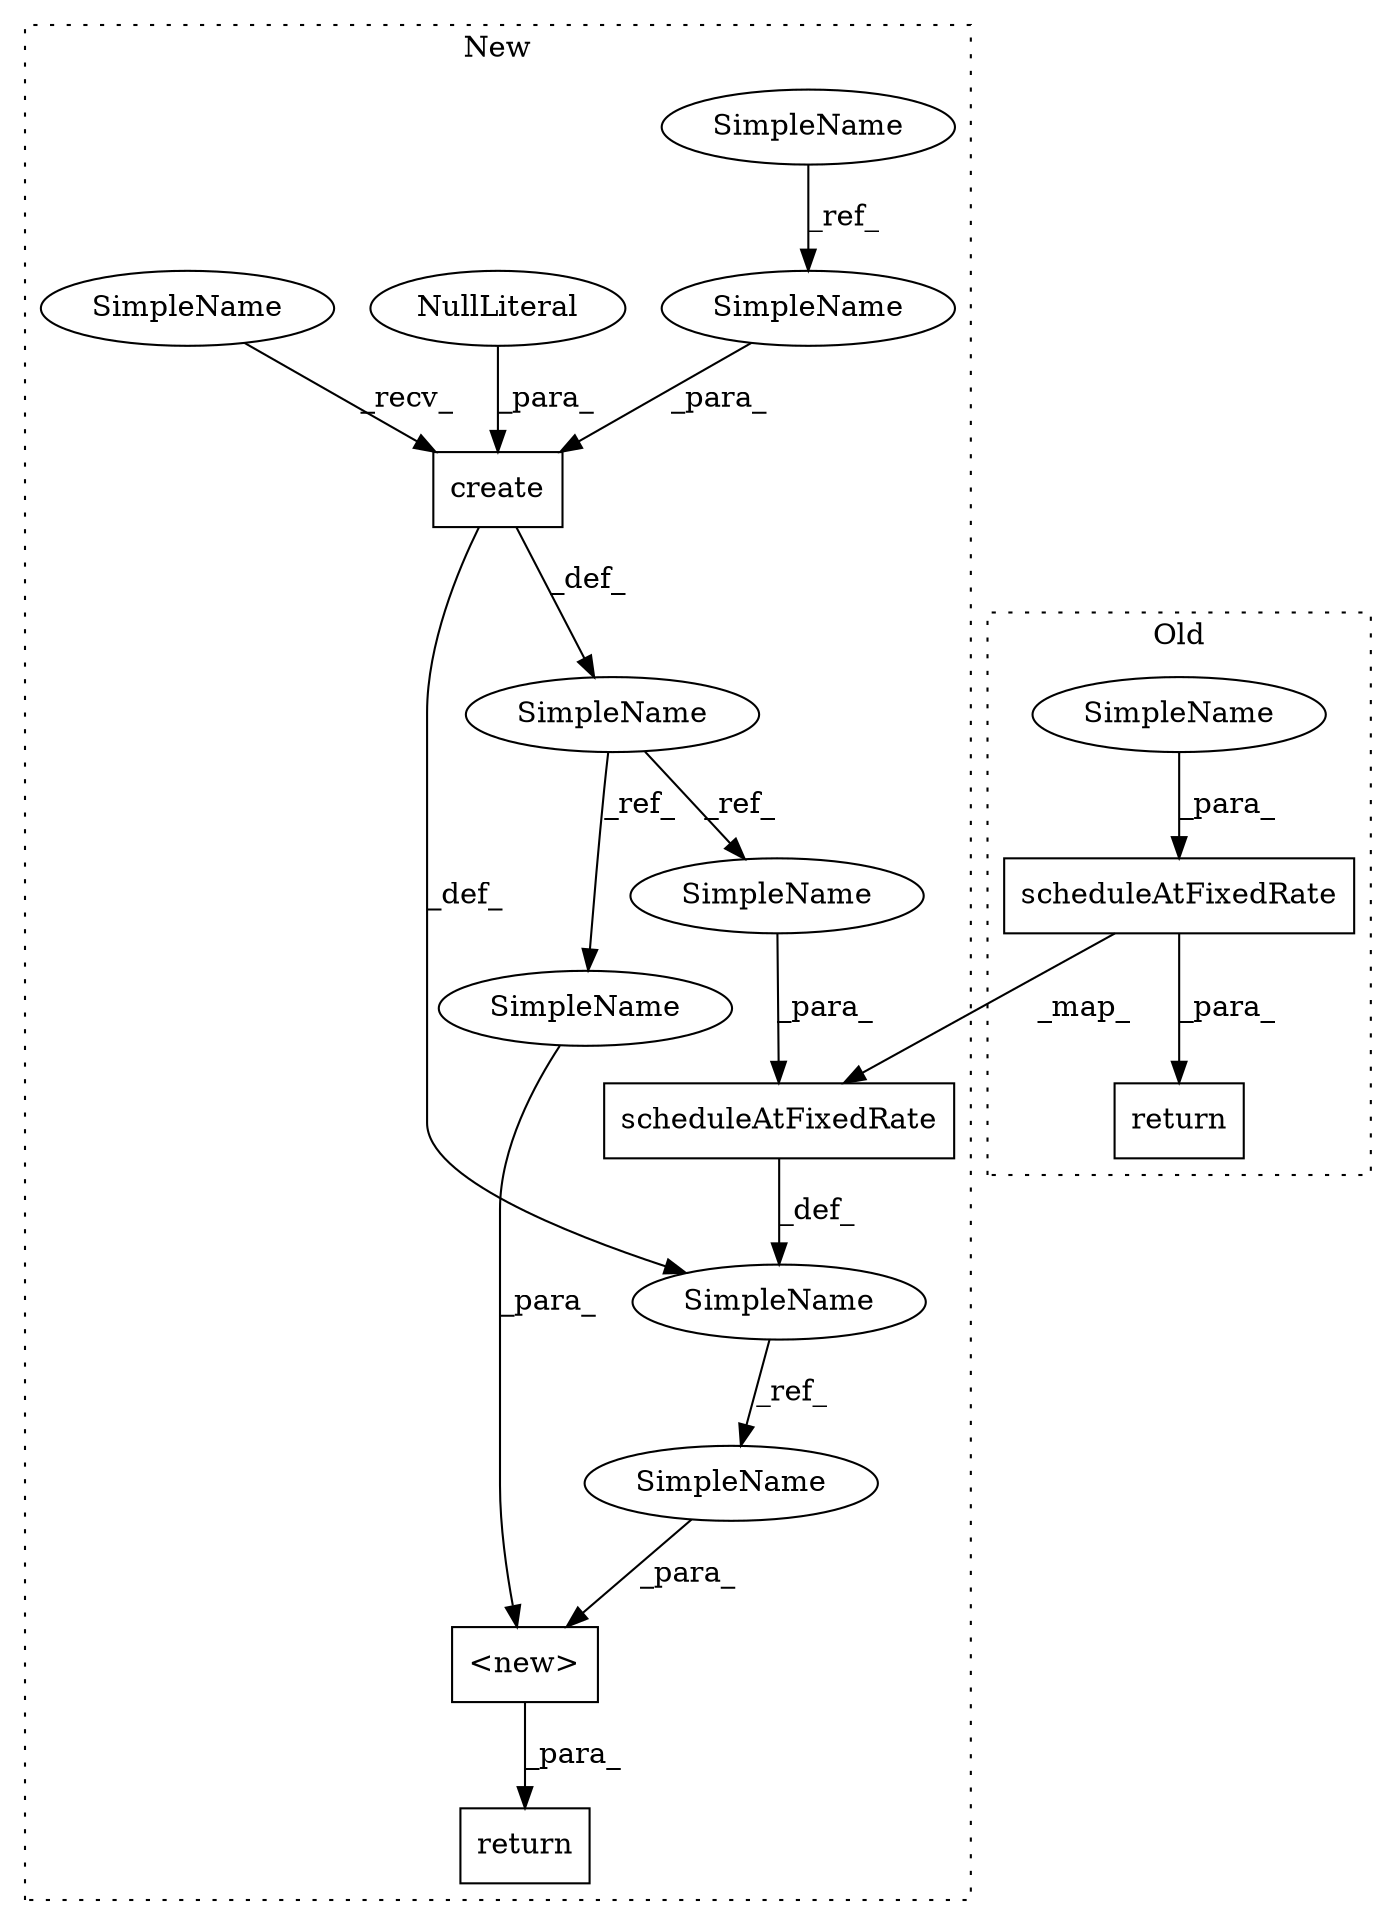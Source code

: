 digraph G {
subgraph cluster0 {
1 [label="scheduleAtFixedRate" a="32" s="16645,16700" l="20,1" shape="box"];
3 [label="return" a="41" s="16629" l="7" shape="box"];
16 [label="SimpleName" a="42" s="16665" l="7" shape="ellipse"];
label = "Old";
style="dotted";
}
subgraph cluster1 {
2 [label="scheduleAtFixedRate" a="32" s="17202,17254" l="20,1" shape="box"];
4 [label="return" a="41" s="17263" l="7" shape="box"];
5 [label="SimpleName" a="42" s="17172" l="7" shape="ellipse"];
6 [label="<new>" a="14" s="17270,17317" l="34,1" shape="box"];
7 [label="SimpleName" a="42" s="17006" l="7" shape="ellipse"];
8 [label="SimpleName" a="42" s="17097" l="4" shape="ellipse"];
9 [label="create" a="32" s="17135,17155" l="7,1" shape="box"];
10 [label="NullLiteral" a="33" s="17151" l="4" shape="ellipse"];
11 [label="SimpleName" a="42" s="17114" l="20" shape="ellipse"];
12 [label="SimpleName" a="42" s="17304" l="4" shape="ellipse"];
13 [label="SimpleName" a="42" s="17222" l="4" shape="ellipse"];
14 [label="SimpleName" a="42" s="17142" l="7" shape="ellipse"];
15 [label="SimpleName" a="42" s="17310" l="7" shape="ellipse"];
label = "New";
style="dotted";
}
1 -> 2 [label="_map_"];
1 -> 3 [label="_para_"];
2 -> 5 [label="_def_"];
5 -> 15 [label="_ref_"];
6 -> 4 [label="_para_"];
7 -> 14 [label="_ref_"];
8 -> 12 [label="_ref_"];
8 -> 13 [label="_ref_"];
9 -> 8 [label="_def_"];
9 -> 5 [label="_def_"];
10 -> 9 [label="_para_"];
11 -> 9 [label="_recv_"];
12 -> 6 [label="_para_"];
13 -> 2 [label="_para_"];
14 -> 9 [label="_para_"];
15 -> 6 [label="_para_"];
16 -> 1 [label="_para_"];
}